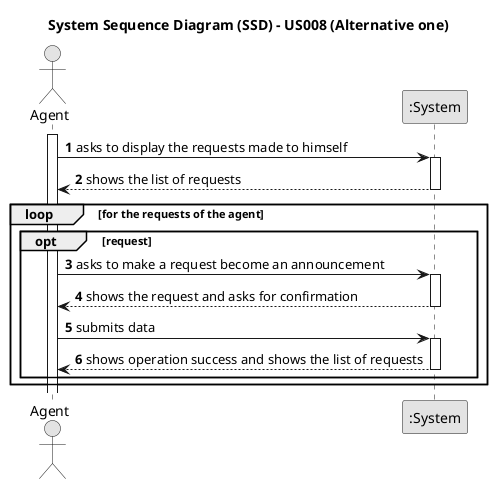 @startuml
skinparam monochrome true
skinparam packageStyle rectangle
skinparam shadowing false

title System Sequence Diagram (SSD) - US008 (Alternative one)

autonumber

actor "Agent" as Employee
participant ":System" as System

activate Employee

    Employee -> System : asks to display the requests made to himself
    activate System

    System --> Employee : shows the list of requests
    deactivate System

    loop for the requests of the agent

        opt request

        Employee -> System : asks to make a request become an announcement
        activate System

        System --> Employee : shows the request and asks for confirmation
        deactivate System

        Employee -> System : submits data
        activate System

        System --> Employee : shows operation success and shows the list of requests
        deactivate System

        end

    end

@enduml